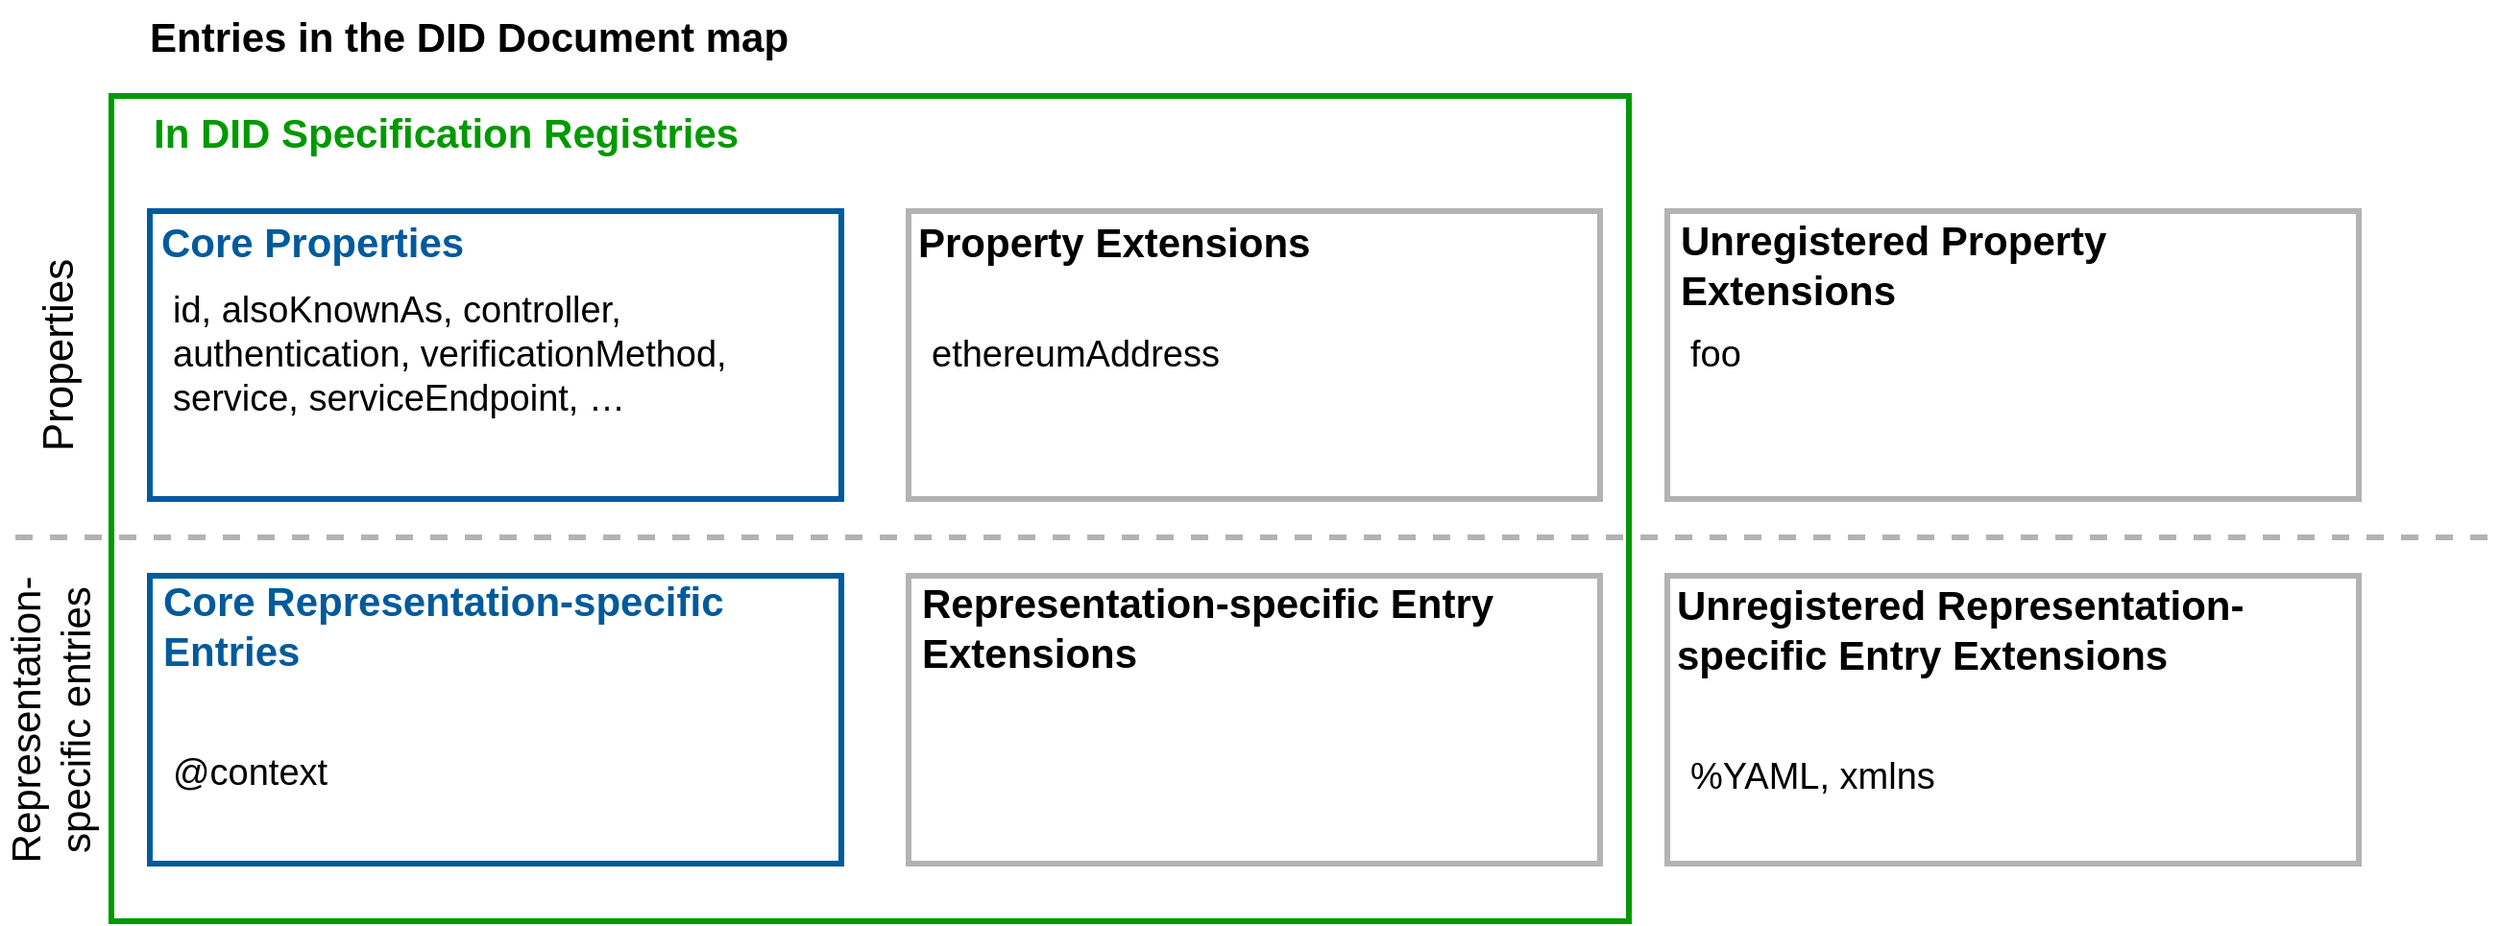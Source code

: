 <mxfile version="14.4.2" type="device"><diagram id="UK2Nwj1HUJVxzCkbwgWR" name="Page-1"><mxGraphModel dx="1639" dy="971" grid="1" gridSize="10" guides="1" tooltips="1" connect="1" arrows="1" fold="1" page="1" pageScale="1" pageWidth="827" pageHeight="1169" math="0" shadow="0"><root><mxCell id="0"/><mxCell id="1" parent="0"/><mxCell id="nYQq3ygzRtoql9jICUdD-31" value="" style="rounded=0;whiteSpace=wrap;html=1;strokeWidth=3;fillColor=none;strokeColor=#009900;" parent="1" vertex="1"><mxGeometry x="89" y="150" width="790" height="430" as="geometry"/></mxCell><mxCell id="nYQq3ygzRtoql9jICUdD-22" value="" style="group" parent="1" vertex="1" connectable="0"><mxGeometry x="109" y="210" width="360" height="150" as="geometry"/></mxCell><mxCell id="nYQq3ygzRtoql9jICUdD-2" value="" style="rounded=0;whiteSpace=wrap;html=1;strokeWidth=3;strokeColor=#005A9C;" parent="nYQq3ygzRtoql9jICUdD-22" vertex="1"><mxGeometry width="360" height="150" as="geometry"/></mxCell><mxCell id="nYQq3ygzRtoql9jICUdD-5" value="&lt;font size=&quot;1&quot; color=&quot;#005a9c&quot;&gt;&lt;b style=&quot;font-size: 21px&quot;&gt;Core Properties&lt;/b&gt;&lt;/font&gt;" style="text;html=1;strokeColor=none;fillColor=none;align=left;verticalAlign=middle;whiteSpace=wrap;rounded=0;" parent="nYQq3ygzRtoql9jICUdD-22" vertex="1"><mxGeometry x="4" y="11.09" width="300" height="9.09" as="geometry"/></mxCell><mxCell id="nYQq3ygzRtoql9jICUdD-8" value="&lt;font style=&quot;font-size: 19px&quot;&gt;id, alsoKnownAs, controller, authentication, verificationMethod, service, serviceEndpoint, …&lt;/font&gt;" style="text;html=1;strokeColor=none;fillColor=none;align=left;verticalAlign=middle;whiteSpace=wrap;rounded=0;" parent="nYQq3ygzRtoql9jICUdD-22" vertex="1"><mxGeometry x="10" y="49.997" width="340" height="50" as="geometry"/></mxCell><mxCell id="nYQq3ygzRtoql9jICUdD-10" style="edgeStyle=orthogonalEdgeStyle;rounded=0;orthogonalLoop=1;jettySize=auto;html=1;exitX=0.5;exitY=1;exitDx=0;exitDy=0;" parent="nYQq3ygzRtoql9jICUdD-22" source="nYQq3ygzRtoql9jICUdD-5" target="nYQq3ygzRtoql9jICUdD-5" edge="1"><mxGeometry relative="1" as="geometry"/></mxCell><mxCell id="nYQq3ygzRtoql9jICUdD-23" value="" style="group" parent="1" vertex="1" connectable="0"><mxGeometry x="504" y="210" width="360" height="150" as="geometry"/></mxCell><mxCell id="nYQq3ygzRtoql9jICUdD-12" value="" style="rounded=0;whiteSpace=wrap;html=1;strokeWidth=3;strokeColor=#b3b3b3;" parent="nYQq3ygzRtoql9jICUdD-23" vertex="1"><mxGeometry width="360" height="150" as="geometry"/></mxCell><mxCell id="nYQq3ygzRtoql9jICUdD-13" value="&lt;font size=&quot;1&quot;&gt;&lt;b style=&quot;font-size: 21px&quot;&gt;Property Extensions&lt;/b&gt;&lt;/font&gt;" style="text;html=1;strokeColor=none;fillColor=none;align=left;verticalAlign=middle;whiteSpace=wrap;rounded=0;" parent="nYQq3ygzRtoql9jICUdD-23" vertex="1"><mxGeometry x="3" y="11.09" width="330" height="9.09" as="geometry"/></mxCell><mxCell id="nYQq3ygzRtoql9jICUdD-14" value="&lt;font style=&quot;font-size: 19px&quot;&gt;ethereumAddress&lt;/font&gt;" style="text;html=1;strokeColor=none;fillColor=none;align=left;verticalAlign=middle;whiteSpace=wrap;rounded=0;" parent="nYQq3ygzRtoql9jICUdD-23" vertex="1"><mxGeometry x="10" y="49.997" width="340" height="50" as="geometry"/></mxCell><mxCell id="nYQq3ygzRtoql9jICUdD-16" style="edgeStyle=orthogonalEdgeStyle;rounded=0;orthogonalLoop=1;jettySize=auto;html=1;exitX=0.5;exitY=1;exitDx=0;exitDy=0;" parent="nYQq3ygzRtoql9jICUdD-23" source="nYQq3ygzRtoql9jICUdD-13" target="nYQq3ygzRtoql9jICUdD-13" edge="1"><mxGeometry relative="1" as="geometry"/></mxCell><mxCell id="nYQq3ygzRtoql9jICUdD-24" value="" style="group" parent="1" vertex="1" connectable="0"><mxGeometry x="899" y="210" width="360" height="150" as="geometry"/></mxCell><mxCell id="nYQq3ygzRtoql9jICUdD-17" value="" style="rounded=0;whiteSpace=wrap;html=1;strokeColor=#B3B3B3;strokeWidth=3;" parent="nYQq3ygzRtoql9jICUdD-24" vertex="1"><mxGeometry width="360" height="150" as="geometry"/></mxCell><mxCell id="nYQq3ygzRtoql9jICUdD-18" value="&lt;font size=&quot;1&quot;&gt;&lt;b style=&quot;font-size: 21px&quot;&gt;Unregistered Property Extensions&lt;/b&gt;&lt;/font&gt;" style="text;html=1;strokeColor=none;fillColor=none;align=left;verticalAlign=middle;whiteSpace=wrap;rounded=0;" parent="nYQq3ygzRtoql9jICUdD-24" vertex="1"><mxGeometry x="5" y="23.09" width="260" height="9.09" as="geometry"/></mxCell><mxCell id="nYQq3ygzRtoql9jICUdD-19" value="&lt;font style=&quot;font-size: 19px&quot;&gt;foo&lt;/font&gt;" style="text;html=1;strokeColor=none;fillColor=none;align=left;verticalAlign=middle;whiteSpace=wrap;rounded=0;" parent="nYQq3ygzRtoql9jICUdD-24" vertex="1"><mxGeometry x="10" y="49.997" width="340" height="50" as="geometry"/></mxCell><mxCell id="nYQq3ygzRtoql9jICUdD-21" style="edgeStyle=orthogonalEdgeStyle;rounded=0;orthogonalLoop=1;jettySize=auto;html=1;exitX=0.5;exitY=1;exitDx=0;exitDy=0;" parent="nYQq3ygzRtoql9jICUdD-24" source="nYQq3ygzRtoql9jICUdD-18" target="nYQq3ygzRtoql9jICUdD-18" edge="1"><mxGeometry relative="1" as="geometry"/></mxCell><mxCell id="nYQq3ygzRtoql9jICUdD-25" value="&lt;font style=&quot;font-size: 22px&quot;&gt;Properties&lt;/font&gt;" style="text;html=1;strokeColor=none;fillColor=none;align=center;verticalAlign=middle;whiteSpace=wrap;rounded=0;rotation=-90;" parent="1" vertex="1"><mxGeometry x="-3" y="275" width="130" height="20" as="geometry"/></mxCell><mxCell id="nYQq3ygzRtoql9jICUdD-26" value="&lt;font style=&quot;font-size: 21px&quot;&gt;Representation-specific entries&lt;/font&gt;" style="text;html=1;strokeColor=none;fillColor=none;align=center;verticalAlign=middle;whiteSpace=wrap;rounded=0;rotation=-90;" parent="1" vertex="1"><mxGeometry x="-28" y="455" width="170" height="40" as="geometry"/></mxCell><mxCell id="nYQq3ygzRtoql9jICUdD-32" value="&lt;span style=&quot;font-family: &amp;#34;helvetica&amp;#34; ; font-style: normal ; letter-spacing: normal ; text-align: left ; text-indent: 0px ; text-transform: none ; word-spacing: 0px ; display: inline ; float: none&quot;&gt;&lt;b&gt;&lt;font style=&quot;font-size: 21px&quot; color=&quot;#009900&quot;&gt;In DID Specification Registries&lt;/font&gt;&lt;/b&gt;&lt;/span&gt;" style="text;whiteSpace=wrap;html=1;" parent="1" vertex="1"><mxGeometry x="109" y="150" width="421" height="30" as="geometry"/></mxCell><mxCell id="nYQq3ygzRtoql9jICUdD-33" value="&lt;span style=&quot;color: rgb(0 , 0 , 0) ; font-family: &amp;#34;helvetica&amp;#34; ; font-style: normal ; letter-spacing: normal ; text-align: left ; text-indent: 0px ; text-transform: none ; word-spacing: 0px ; display: inline ; float: none&quot;&gt;&lt;b&gt;&lt;font style=&quot;font-size: 21px&quot;&gt;Entries in the DID Document map&lt;/font&gt;&lt;/b&gt;&lt;/span&gt;" style="text;whiteSpace=wrap;html=1;" parent="1" vertex="1"><mxGeometry x="107" y="100" width="430" height="30" as="geometry"/></mxCell><mxCell id="mTZsZniVgVfS07ABQ5MP-7" value="" style="group" parent="1" vertex="1" connectable="0"><mxGeometry x="504" y="400" width="360" height="150" as="geometry"/></mxCell><mxCell id="mTZsZniVgVfS07ABQ5MP-8" value="" style="rounded=0;whiteSpace=wrap;html=1;strokeWidth=3;strokeColor=#b3b3b3;" parent="mTZsZniVgVfS07ABQ5MP-7" vertex="1"><mxGeometry width="360" height="150" as="geometry"/></mxCell><mxCell id="mTZsZniVgVfS07ABQ5MP-9" value="&lt;font size=&quot;1&quot;&gt;&lt;b style=&quot;font-size: 21px&quot;&gt;Representation-specific Entry Extensions&lt;/b&gt;&lt;/font&gt;" style="text;html=1;strokeColor=none;fillColor=none;align=left;verticalAlign=middle;whiteSpace=wrap;rounded=0;" parent="mTZsZniVgVfS07ABQ5MP-7" vertex="1"><mxGeometry x="5" y="23" width="338" height="8.91" as="geometry"/></mxCell><mxCell id="mTZsZniVgVfS07ABQ5MP-11" style="edgeStyle=orthogonalEdgeStyle;rounded=0;orthogonalLoop=1;jettySize=auto;html=1;exitX=0.5;exitY=1;exitDx=0;exitDy=0;" parent="mTZsZniVgVfS07ABQ5MP-7" source="mTZsZniVgVfS07ABQ5MP-9" target="mTZsZniVgVfS07ABQ5MP-9" edge="1"><mxGeometry relative="1" as="geometry"/></mxCell><mxCell id="nYQq3ygzRtoql9jICUdD-29" value="" style="endArrow=none;dashed=1;html=1;strokeWidth=3;strokeColor=#b3b3b3;" parent="1" edge="1"><mxGeometry width="50" height="50" relative="1" as="geometry"><mxPoint x="39" y="379.997" as="sourcePoint"/><mxPoint x="1329" y="379.997" as="targetPoint"/></mxGeometry></mxCell><mxCell id="r1xpK_woMeK7uPgEzkpx-1" value="" style="group" vertex="1" connectable="0" parent="1"><mxGeometry x="109" y="400" width="360" height="150" as="geometry"/></mxCell><mxCell id="mTZsZniVgVfS07ABQ5MP-2" value="" style="rounded=0;whiteSpace=wrap;html=1;strokeWidth=3;strokeColor=#005a9c;" parent="r1xpK_woMeK7uPgEzkpx-1" vertex="1"><mxGeometry width="360" height="150" as="geometry"/></mxCell><mxCell id="mTZsZniVgVfS07ABQ5MP-3" value="&lt;font size=&quot;1&quot; color=&quot;#005a9c&quot;&gt;&lt;b style=&quot;font-size: 21px&quot;&gt;Core Representation-specific Entries&lt;/b&gt;&lt;/font&gt;" style="text;html=1;strokeColor=none;fillColor=none;align=left;verticalAlign=middle;whiteSpace=wrap;rounded=0;" parent="r1xpK_woMeK7uPgEzkpx-1" vertex="1"><mxGeometry x="5" y="16" width="340" height="20" as="geometry"/></mxCell><mxCell id="mTZsZniVgVfS07ABQ5MP-5" value="&lt;font style=&quot;font-size: 19px&quot;&gt;@context&lt;/font&gt;" style="text;html=1;strokeColor=none;fillColor=none;align=left;verticalAlign=middle;whiteSpace=wrap;rounded=0;" parent="r1xpK_woMeK7uPgEzkpx-1" vertex="1"><mxGeometry x="10" y="70" width="320" height="65" as="geometry"/></mxCell><mxCell id="mTZsZniVgVfS07ABQ5MP-6" style="edgeStyle=orthogonalEdgeStyle;rounded=0;orthogonalLoop=1;jettySize=auto;html=1;exitX=0.5;exitY=1;exitDx=0;exitDy=0;" parent="r1xpK_woMeK7uPgEzkpx-1" source="mTZsZniVgVfS07ABQ5MP-3" target="mTZsZniVgVfS07ABQ5MP-3" edge="1"><mxGeometry x="109" y="400" as="geometry"/></mxCell><mxCell id="r1xpK_woMeK7uPgEzkpx-2" value="" style="group" vertex="1" connectable="0" parent="1"><mxGeometry x="899" y="400" width="360" height="150" as="geometry"/></mxCell><mxCell id="mTZsZniVgVfS07ABQ5MP-13" value="" style="rounded=0;whiteSpace=wrap;html=1;strokeColor=#B3B3B3;strokeWidth=3;" parent="r1xpK_woMeK7uPgEzkpx-2" vertex="1"><mxGeometry width="360" height="150" as="geometry"/></mxCell><mxCell id="mTZsZniVgVfS07ABQ5MP-14" value="&lt;font size=&quot;1&quot;&gt;&lt;b style=&quot;font-size: 21px&quot;&gt;Unregistered Representation-specific Entry Extensions&lt;/b&gt;&lt;/font&gt;" style="text;html=1;strokeColor=none;fillColor=none;align=left;verticalAlign=middle;whiteSpace=wrap;rounded=0;" parent="r1xpK_woMeK7uPgEzkpx-2" vertex="1"><mxGeometry x="3" y="18" width="348" height="20" as="geometry"/></mxCell><mxCell id="mTZsZniVgVfS07ABQ5MP-16" value="&lt;font style=&quot;font-size: 19px&quot;&gt;%YAML, xmlns&lt;/font&gt;" style="text;html=1;strokeColor=none;fillColor=none;align=left;verticalAlign=middle;whiteSpace=wrap;rounded=0;" parent="r1xpK_woMeK7uPgEzkpx-2" vertex="1"><mxGeometry x="10" y="70" width="320" height="70" as="geometry"/></mxCell><mxCell id="mTZsZniVgVfS07ABQ5MP-17" style="edgeStyle=orthogonalEdgeStyle;rounded=0;orthogonalLoop=1;jettySize=auto;html=1;exitX=0.5;exitY=1;exitDx=0;exitDy=0;" parent="r1xpK_woMeK7uPgEzkpx-2" source="mTZsZniVgVfS07ABQ5MP-14" target="mTZsZniVgVfS07ABQ5MP-14" edge="1"><mxGeometry x="899" y="410" as="geometry"/></mxCell></root></mxGraphModel></diagram></mxfile>